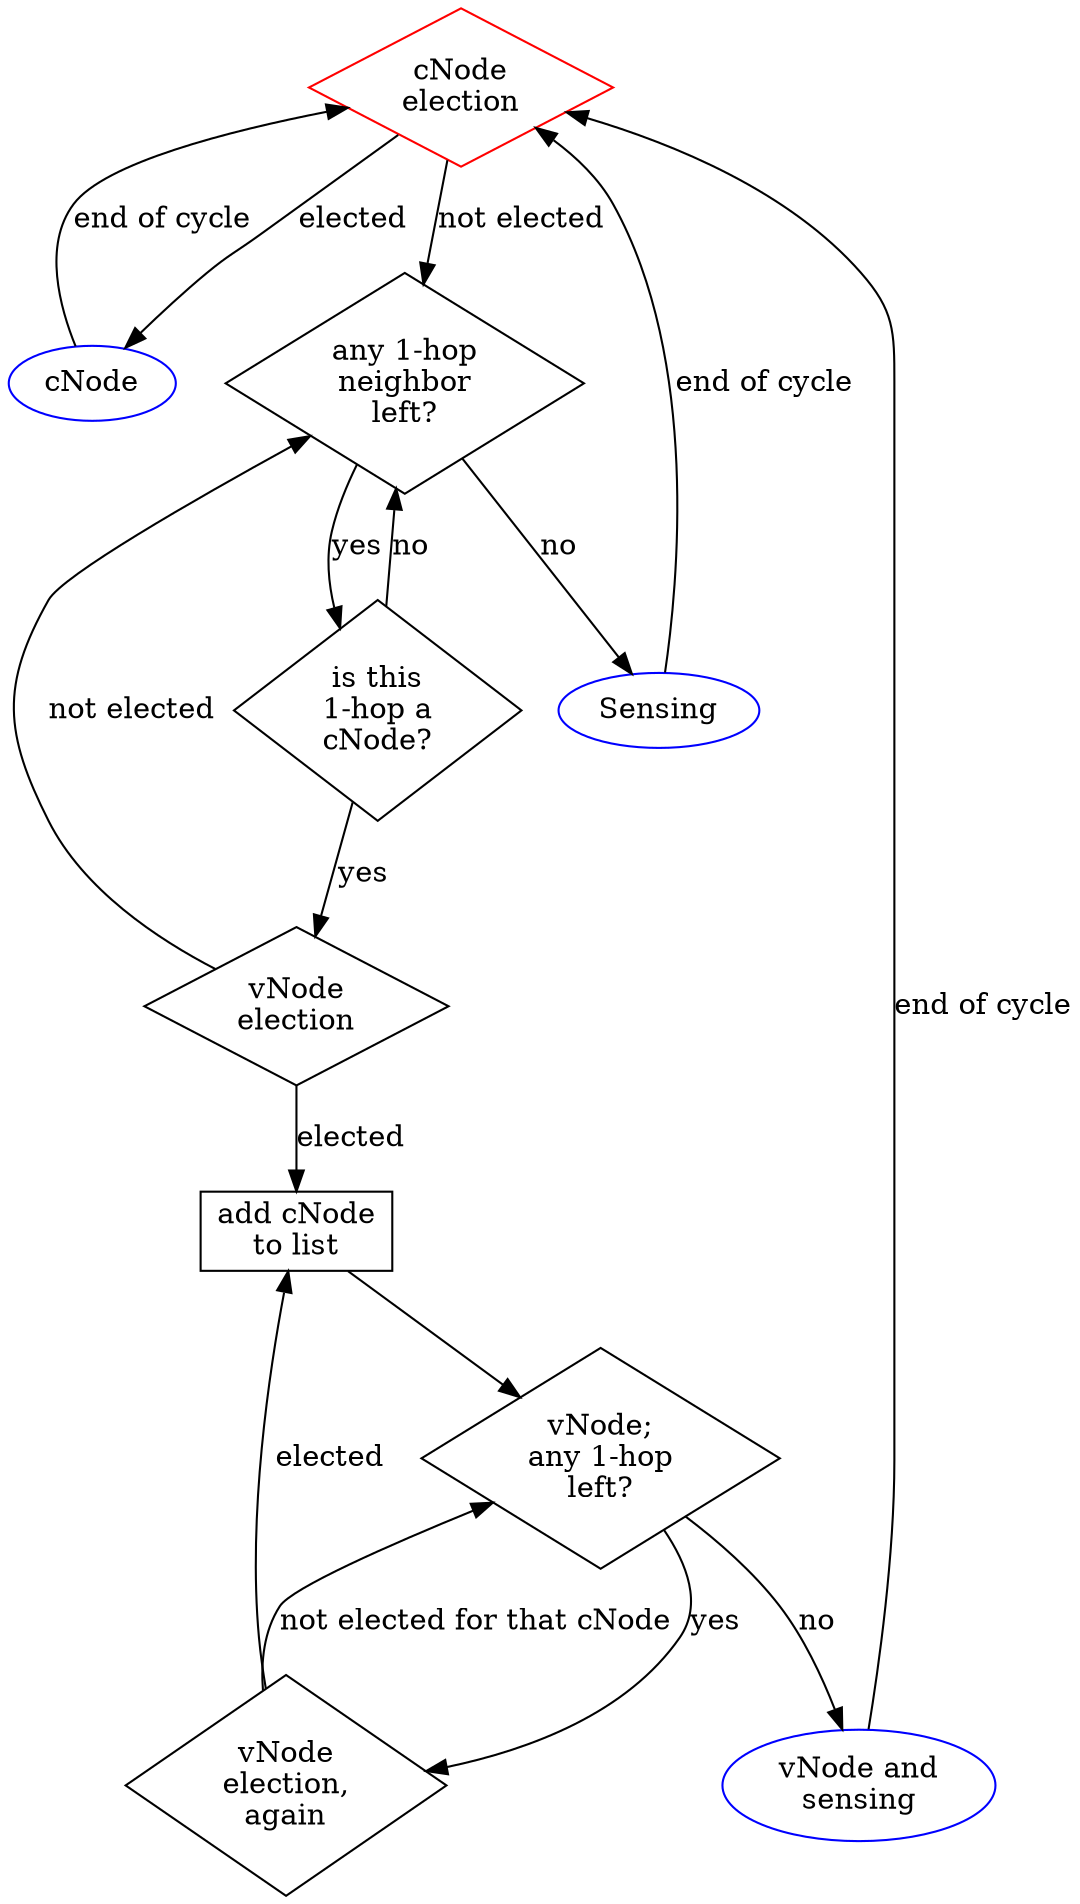 digraph state_machine {

	el_cnode [label="cNode\nelection", shape="diamond", color="red"];
	sensing [label="Sensing", color="blue"];
	cnode [label="cNode", color="blue"];
	vnode [label="vNode and\nsensing", color="blue"];
	el_vnode [label="vNode\nelection", shape="diamond"];
	el_vnode_bis [label="vNode\nelection,\nagain", shape="diamond"];
	has_1hop [label="any 1-hop\nneighbor\nleft?", shape="diamond"];
	vn_has_1hop [label="vNode;\nany 1-hop\nleft?", shape="diamond"];
	is_1hop_cnode [label="is this\n1-hop a\ncNode?", shape="diamond"];
	add_cnode [label="add cNode\nto list", shape="box"];

	el_cnode->cnode [label="elected"];
	cnode->el_cnode [label="end of cycle"];
	el_cnode->has_1hop [label="not elected"];
	has_1hop->sensing [label="no"];
	has_1hop->is_1hop_cnode [label="yes"];
	is_1hop_cnode->has_1hop [label="no"];
	is_1hop_cnode->el_vnode [label="yes"];
	sensing->el_cnode [label="end of cycle"];
	el_vnode->add_cnode [label="elected"];
	el_vnode->has_1hop [label="not elected"];
	vnode->el_cnode [label="end of cycle"];
	vn_has_1hop->el_vnode_bis [label="yes"];
	el_vnode_bis->add_cnode [label="elected"];
	add_cnode->vn_has_1hop [label=""];
	el_vnode_bis->vn_has_1hop [label="not elected for that cNode"];
	vn_has_1hop->vnode [label="no"];
}
	

